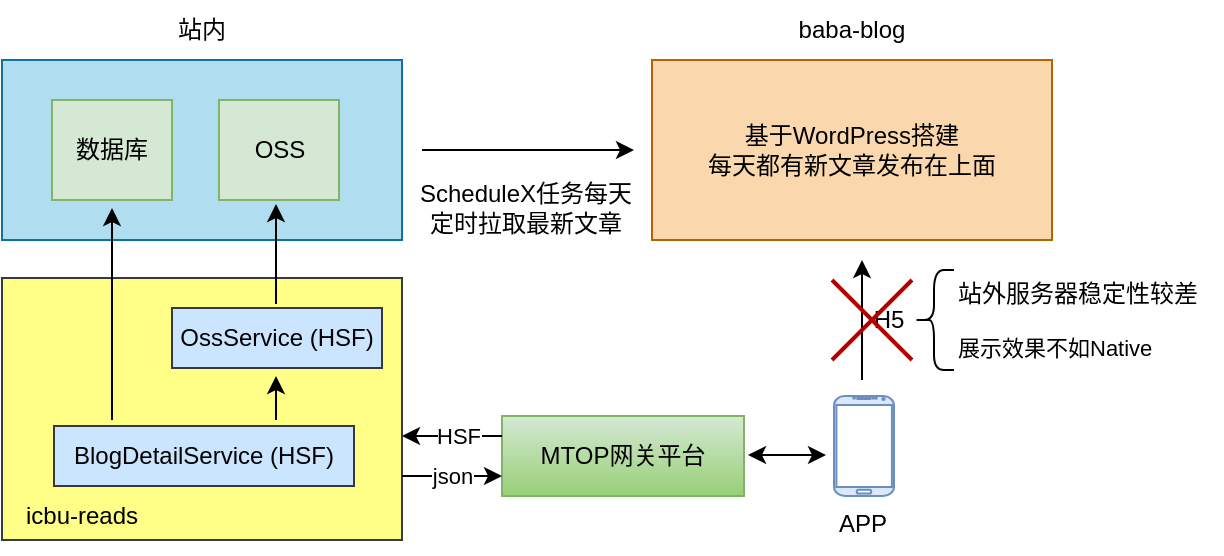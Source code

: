 <mxfile version="21.6.8" type="github">
  <diagram name="第 1 页" id="Bcnq2mTBAVDWF01GQGww">
    <mxGraphModel dx="985" dy="553" grid="1" gridSize="10" guides="1" tooltips="1" connect="1" arrows="1" fold="1" page="1" pageScale="1" pageWidth="827" pageHeight="1169" math="0" shadow="0">
      <root>
        <mxCell id="0" />
        <mxCell id="1" parent="0" />
        <mxCell id="RsUvYhfbl2R4ynAJ51t4-1" value="基于WordPress搭建&lt;br&gt;每天都有新文章发布在上面" style="rounded=0;whiteSpace=wrap;html=1;fillColor=#fad7ac;strokeColor=#b46504;" vertex="1" parent="1">
          <mxGeometry x="475" y="170" width="200" height="90" as="geometry" />
        </mxCell>
        <mxCell id="RsUvYhfbl2R4ynAJ51t4-3" value="baba-blog" style="text;html=1;strokeColor=none;fillColor=none;align=center;verticalAlign=middle;whiteSpace=wrap;rounded=0;" vertex="1" parent="1">
          <mxGeometry x="545" y="140" width="60" height="30" as="geometry" />
        </mxCell>
        <mxCell id="RsUvYhfbl2R4ynAJ51t4-4" value="" style="rounded=0;whiteSpace=wrap;html=1;fillColor=#b1ddf0;strokeColor=#10739e;" vertex="1" parent="1">
          <mxGeometry x="150" y="170" width="200" height="90" as="geometry" />
        </mxCell>
        <mxCell id="RsUvYhfbl2R4ynAJ51t4-5" value="站内" style="text;html=1;strokeColor=none;fillColor=none;align=center;verticalAlign=middle;whiteSpace=wrap;rounded=0;" vertex="1" parent="1">
          <mxGeometry x="220" y="140" width="60" height="30" as="geometry" />
        </mxCell>
        <mxCell id="RsUvYhfbl2R4ynAJ51t4-6" value="数据库" style="rounded=0;whiteSpace=wrap;html=1;fillColor=#d5e8d4;strokeColor=#82b366;" vertex="1" parent="1">
          <mxGeometry x="175" y="190" width="60" height="50" as="geometry" />
        </mxCell>
        <mxCell id="RsUvYhfbl2R4ynAJ51t4-7" value="OSS" style="rounded=0;whiteSpace=wrap;html=1;fillColor=#d5e8d4;strokeColor=#82b366;" vertex="1" parent="1">
          <mxGeometry x="258.5" y="190" width="60" height="50" as="geometry" />
        </mxCell>
        <mxCell id="RsUvYhfbl2R4ynAJ51t4-8" value="" style="endArrow=classic;html=1;rounded=0;" edge="1" parent="1">
          <mxGeometry relative="1" as="geometry">
            <mxPoint x="360" y="215" as="sourcePoint" />
            <mxPoint x="466" y="215" as="targetPoint" />
          </mxGeometry>
        </mxCell>
        <mxCell id="RsUvYhfbl2R4ynAJ51t4-10" value="&lt;div class=&quot;lake-content&quot;&gt;ScheduleX任务每天定时拉取最新文章&lt;/div&gt;" style="text;html=1;strokeColor=none;fillColor=none;align=center;verticalAlign=middle;whiteSpace=wrap;rounded=0;" vertex="1" parent="1">
          <mxGeometry x="354" y="229" width="116" height="30" as="geometry" />
        </mxCell>
        <mxCell id="RsUvYhfbl2R4ynAJ51t4-11" value="" style="verticalLabelPosition=bottom;verticalAlign=top;html=1;shadow=0;dashed=0;strokeWidth=1;shape=mxgraph.android.phone2;strokeColor=#6c8ebf;fillColor=#dae8fc;" vertex="1" parent="1">
          <mxGeometry x="566" y="338" width="30" height="50" as="geometry" />
        </mxCell>
        <mxCell id="RsUvYhfbl2R4ynAJ51t4-12" value="APP" style="text;html=1;align=center;verticalAlign=middle;resizable=0;points=[];autosize=1;strokeColor=none;fillColor=none;" vertex="1" parent="1">
          <mxGeometry x="555" y="387" width="50" height="30" as="geometry" />
        </mxCell>
        <mxCell id="RsUvYhfbl2R4ynAJ51t4-13" value="" style="endArrow=classic;html=1;rounded=0;" edge="1" parent="1">
          <mxGeometry width="50" height="50" relative="1" as="geometry">
            <mxPoint x="580" y="330" as="sourcePoint" />
            <mxPoint x="580" y="270" as="targetPoint" />
          </mxGeometry>
        </mxCell>
        <mxCell id="RsUvYhfbl2R4ynAJ51t4-14" value="H5" style="text;html=1;strokeColor=none;fillColor=none;align=center;verticalAlign=middle;whiteSpace=wrap;rounded=0;" vertex="1" parent="1">
          <mxGeometry x="573" y="290" width="41" height="20" as="geometry" />
        </mxCell>
        <mxCell id="RsUvYhfbl2R4ynAJ51t4-16" value="" style="shape=curlyBracket;whiteSpace=wrap;html=1;rounded=1;labelPosition=left;verticalLabelPosition=middle;align=right;verticalAlign=middle;" vertex="1" parent="1">
          <mxGeometry x="606" y="275" width="20" height="50" as="geometry" />
        </mxCell>
        <mxCell id="RsUvYhfbl2R4ynAJ51t4-17" value="&lt;div class=&quot;lake-content&quot;&gt;站外服务器稳定性较差&lt;/div&gt;" style="text;html=1;strokeColor=none;fillColor=none;align=left;verticalAlign=middle;whiteSpace=wrap;rounded=0;" vertex="1" parent="1">
          <mxGeometry x="626" y="272" width="134" height="30" as="geometry" />
        </mxCell>
        <mxCell id="RsUvYhfbl2R4ynAJ51t4-19" value="" style="html=1;dashed=0;aspect=fixed;verticalLabelPosition=bottom;verticalAlign=top;align=center;shape=mxgraph.gmdl.x;strokeColor=#B20000;fillColor=#e51400;shadow=0;strokeWidth=2;sketch=0;fontColor=#ffffff;" vertex="1" parent="1">
          <mxGeometry x="565" y="280" width="40" height="40" as="geometry" />
        </mxCell>
        <mxCell id="RsUvYhfbl2R4ynAJ51t4-20" value="&lt;font style=&quot;font-size: 11px;&quot;&gt;展示效果不如Native&lt;/font&gt;" style="text;html=1;strokeColor=none;fillColor=none;align=left;verticalAlign=middle;whiteSpace=wrap;rounded=0;fontSize=7;" vertex="1" parent="1">
          <mxGeometry x="626" y="299" width="134" height="30" as="geometry" />
        </mxCell>
        <mxCell id="RsUvYhfbl2R4ynAJ51t4-23" value="MTOP网关平台" style="rounded=0;whiteSpace=wrap;html=1;fillColor=#d5e8d4;gradientColor=#97d077;strokeColor=#82b366;" vertex="1" parent="1">
          <mxGeometry x="400" y="348" width="121" height="40" as="geometry" />
        </mxCell>
        <mxCell id="RsUvYhfbl2R4ynAJ51t4-24" value="" style="rounded=0;whiteSpace=wrap;html=1;fillColor=#ffff88;strokeColor=#36393d;" vertex="1" parent="1">
          <mxGeometry x="150" y="279" width="200" height="131" as="geometry" />
        </mxCell>
        <mxCell id="RsUvYhfbl2R4ynAJ51t4-22" value="BlogDetailService (HSF)" style="rounded=0;whiteSpace=wrap;html=1;fillColor=#cce5ff;strokeColor=#36393d;" vertex="1" parent="1">
          <mxGeometry x="176" y="353" width="150" height="30" as="geometry" />
        </mxCell>
        <mxCell id="RsUvYhfbl2R4ynAJ51t4-25" value="icbu-reads" style="text;html=1;strokeColor=none;fillColor=none;align=center;verticalAlign=middle;whiteSpace=wrap;rounded=0;" vertex="1" parent="1">
          <mxGeometry x="160" y="383" width="60" height="30" as="geometry" />
        </mxCell>
        <mxCell id="RsUvYhfbl2R4ynAJ51t4-26" value="OssService (HSF)" style="rounded=0;whiteSpace=wrap;html=1;fillColor=#cce5ff;strokeColor=#36393d;" vertex="1" parent="1">
          <mxGeometry x="235" y="294" width="105" height="30" as="geometry" />
        </mxCell>
        <mxCell id="RsUvYhfbl2R4ynAJ51t4-27" value="" style="endArrow=classic;html=1;rounded=0;" edge="1" parent="1">
          <mxGeometry width="50" height="50" relative="1" as="geometry">
            <mxPoint x="287" y="350" as="sourcePoint" />
            <mxPoint x="287" y="328" as="targetPoint" />
          </mxGeometry>
        </mxCell>
        <mxCell id="RsUvYhfbl2R4ynAJ51t4-28" value="" style="endArrow=classic;html=1;rounded=0;" edge="1" parent="1">
          <mxGeometry width="50" height="50" relative="1" as="geometry">
            <mxPoint x="205" y="350" as="sourcePoint" />
            <mxPoint x="205" y="244" as="targetPoint" />
          </mxGeometry>
        </mxCell>
        <mxCell id="RsUvYhfbl2R4ynAJ51t4-29" value="" style="endArrow=classic;html=1;rounded=0;" edge="1" parent="1">
          <mxGeometry width="50" height="50" relative="1" as="geometry">
            <mxPoint x="287" y="292" as="sourcePoint" />
            <mxPoint x="287" y="242" as="targetPoint" />
          </mxGeometry>
        </mxCell>
        <mxCell id="RsUvYhfbl2R4ynAJ51t4-30" value="" style="endArrow=classic;html=1;rounded=0;" edge="1" parent="1">
          <mxGeometry relative="1" as="geometry">
            <mxPoint x="350" y="378" as="sourcePoint" />
            <mxPoint x="400" y="378" as="targetPoint" />
          </mxGeometry>
        </mxCell>
        <mxCell id="RsUvYhfbl2R4ynAJ51t4-33" value="json" style="edgeLabel;html=1;align=center;verticalAlign=middle;resizable=0;points=[];" vertex="1" connectable="0" parent="RsUvYhfbl2R4ynAJ51t4-30">
          <mxGeometry x="-0.008" relative="1" as="geometry">
            <mxPoint as="offset" />
          </mxGeometry>
        </mxCell>
        <mxCell id="RsUvYhfbl2R4ynAJ51t4-31" value="" style="endArrow=classic;html=1;rounded=0;entryX=1;entryY=0.47;entryDx=0;entryDy=0;entryPerimeter=0;" edge="1" parent="1">
          <mxGeometry relative="1" as="geometry">
            <mxPoint x="400" y="358" as="sourcePoint" />
            <mxPoint x="350" y="357.97" as="targetPoint" />
          </mxGeometry>
        </mxCell>
        <mxCell id="RsUvYhfbl2R4ynAJ51t4-32" value="HSF" style="edgeLabel;html=1;align=center;verticalAlign=middle;resizable=0;points=[];" vertex="1" connectable="0" parent="RsUvYhfbl2R4ynAJ51t4-31">
          <mxGeometry x="-0.112" relative="1" as="geometry">
            <mxPoint as="offset" />
          </mxGeometry>
        </mxCell>
        <mxCell id="RsUvYhfbl2R4ynAJ51t4-34" value="" style="endArrow=classic;startArrow=classic;html=1;rounded=0;" edge="1" parent="1">
          <mxGeometry width="50" height="50" relative="1" as="geometry">
            <mxPoint x="523" y="367.5" as="sourcePoint" />
            <mxPoint x="562" y="367.5" as="targetPoint" />
          </mxGeometry>
        </mxCell>
      </root>
    </mxGraphModel>
  </diagram>
</mxfile>
